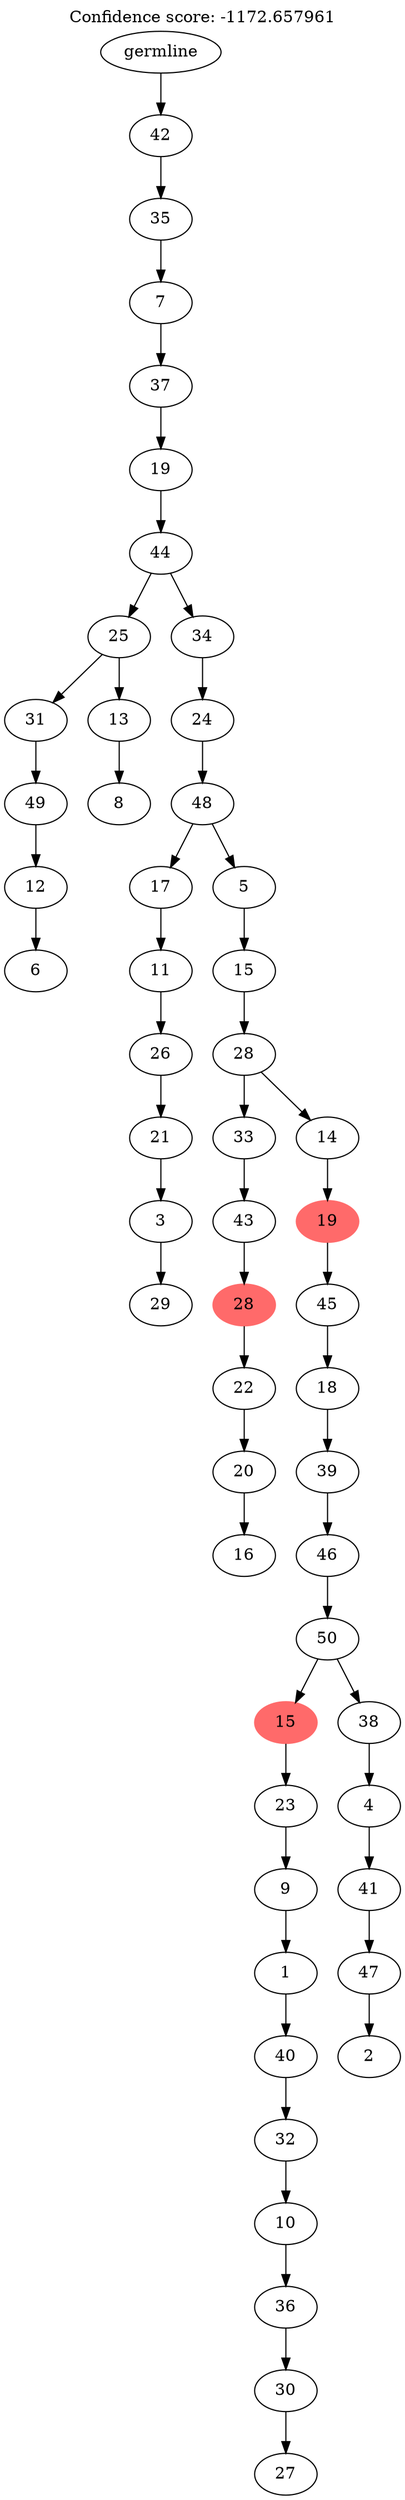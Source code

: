 digraph g {
	"52" -> "53";
	"53" [label="6"];
	"51" -> "52";
	"52" [label="12"];
	"50" -> "51";
	"51" [label="49"];
	"48" -> "49";
	"49" [label="8"];
	"47" -> "48";
	"48" [label="13"];
	"47" -> "50";
	"50" [label="31"];
	"45" -> "46";
	"46" [label="29"];
	"44" -> "45";
	"45" [label="3"];
	"43" -> "44";
	"44" [label="21"];
	"42" -> "43";
	"43" [label="26"];
	"41" -> "42";
	"42" [label="11"];
	"39" -> "40";
	"40" [label="16"];
	"38" -> "39";
	"39" [label="20"];
	"37" -> "38";
	"38" [label="22"];
	"36" -> "37";
	"37" [color=indianred1, style=filled, label="28"];
	"35" -> "36";
	"36" [label="43"];
	"33" -> "34";
	"34" [label="27"];
	"32" -> "33";
	"33" [label="30"];
	"31" -> "32";
	"32" [label="36"];
	"30" -> "31";
	"31" [label="10"];
	"29" -> "30";
	"30" [label="32"];
	"28" -> "29";
	"29" [label="40"];
	"27" -> "28";
	"28" [label="1"];
	"26" -> "27";
	"27" [label="9"];
	"25" -> "26";
	"26" [label="23"];
	"23" -> "24";
	"24" [label="2"];
	"22" -> "23";
	"23" [label="47"];
	"21" -> "22";
	"22" [label="41"];
	"20" -> "21";
	"21" [label="4"];
	"19" -> "20";
	"20" [label="38"];
	"19" -> "25";
	"25" [color=indianred1, style=filled, label="15"];
	"18" -> "19";
	"19" [label="50"];
	"17" -> "18";
	"18" [label="46"];
	"16" -> "17";
	"17" [label="39"];
	"15" -> "16";
	"16" [label="18"];
	"14" -> "15";
	"15" [label="45"];
	"13" -> "14";
	"14" [color=indianred1, style=filled, label="19"];
	"12" -> "13";
	"13" [label="14"];
	"12" -> "35";
	"35" [label="33"];
	"11" -> "12";
	"12" [label="28"];
	"10" -> "11";
	"11" [label="15"];
	"9" -> "10";
	"10" [label="5"];
	"9" -> "41";
	"41" [label="17"];
	"8" -> "9";
	"9" [label="48"];
	"7" -> "8";
	"8" [label="24"];
	"6" -> "7";
	"7" [label="34"];
	"6" -> "47";
	"47" [label="25"];
	"5" -> "6";
	"6" [label="44"];
	"4" -> "5";
	"5" [label="19"];
	"3" -> "4";
	"4" [label="37"];
	"2" -> "3";
	"3" [label="7"];
	"1" -> "2";
	"2" [label="35"];
	"0" -> "1";
	"1" [label="42"];
	"0" [label="germline"];
	labelloc="t";
	label="Confidence score: -1172.657961";
}
